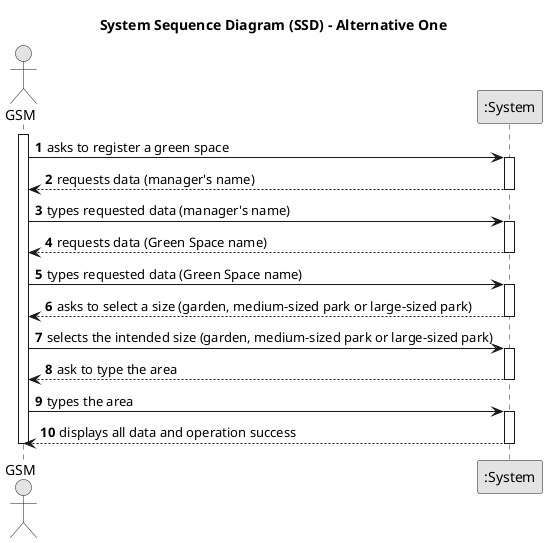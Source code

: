 @startuml
skinparam monochrome true
skinparam packageStyle rectangle
skinparam shadowing false

title System Sequence Diagram (SSD) - Alternative One

autonumber

actor "GSM" as GSM
participant ":System" as System
activate GSM
    GSM -> System : asks to register a green space
    activate System
            System --> GSM : requests data (manager's name)
            deactivate System
        GSM -> System : types requested data (manager's name)
    activate System
        System --> GSM : requests data (Green Space name)
        deactivate System
    GSM -> System : types requested data (Green Space name)
    activate System
        System --> GSM : asks to select a size (garden, medium-sized park or large-sized park)
        deactivate System
    GSM -> System : selects the intended size (garden, medium-sized park or large-sized park)
    activate System
    System --> GSM : ask to type the area
       deactivate System
    GSM -> System : types the area
    activate System
           System --> GSM : displays all data and operation success
           deactivate System
deactivate GSM

@enduml